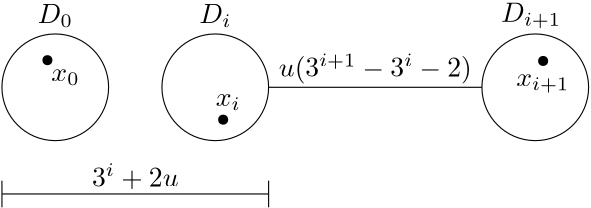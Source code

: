 <?xml version="1.0"?>
<!DOCTYPE ipe SYSTEM "ipe.dtd">
<ipe version="70010" creator="Ipe 7.0.10">
<info created="D:20120217155053" modified="D:20120221133825"/>
<ipestyle name="basic">
<symbol name="arrow/arc(spx)">
<path stroke="sym-stroke" fill="sym-stroke" pen="sym-pen">
0 0 m
-1 0.333 l
-1 -0.333 l
h
</path>
</symbol>
<symbol name="arrow/farc(spx)">
<path stroke="sym-stroke" fill="white" pen="sym-pen">
0 0 m
-1 0.333 l
-1 -0.333 l
h
</path>
</symbol>
<symbol name="mark/circle(sx)" transformations="translations">
<path fill="sym-stroke">
0.6 0 0 0.6 0 0 e
0.4 0 0 0.4 0 0 e
</path>
</symbol>
<symbol name="mark/disk(sx)" transformations="translations">
<path fill="sym-stroke">
0.6 0 0 0.6 0 0 e
</path>
</symbol>
<symbol name="mark/fdisk(sfx)" transformations="translations">
<group>
<path fill="sym-stroke" fillrule="eofill">
0.6 0 0 0.6 0 0 e
0.4 0 0 0.4 0 0 e
</path>
<path fill="sym-fill">
0.4 0 0 0.4 0 0 e
</path>
</group>
</symbol>
<symbol name="mark/box(sx)" transformations="translations">
<path fill="sym-stroke" fillrule="eofill">
-0.6 -0.6 m
0.6 -0.6 l
0.6 0.6 l
-0.6 0.6 l
h
-0.4 -0.4 m
0.4 -0.4 l
0.4 0.4 l
-0.4 0.4 l
h
</path>
</symbol>
<symbol name="mark/square(sx)" transformations="translations">
<path fill="sym-stroke">
-0.6 -0.6 m
0.6 -0.6 l
0.6 0.6 l
-0.6 0.6 l
h
</path>
</symbol>
<symbol name="mark/fsquare(sfx)" transformations="translations">
<group>
<path fill="sym-stroke" fillrule="eofill">
-0.6 -0.6 m
0.6 -0.6 l
0.6 0.6 l
-0.6 0.6 l
h
-0.4 -0.4 m
0.4 -0.4 l
0.4 0.4 l
-0.4 0.4 l
h
</path>
<path fill="sym-fill">
-0.4 -0.4 m
0.4 -0.4 l
0.4 0.4 l
-0.4 0.4 l
h
</path>
</group>
</symbol>
<symbol name="mark/cross(sx)" transformations="translations">
<group>
<path fill="sym-stroke">
-0.43 -0.57 m
0.57 0.43 l
0.43 0.57 l
-0.57 -0.43 l
h
</path>
<path fill="sym-stroke">
-0.43 0.57 m
0.57 -0.43 l
0.43 -0.57 l
-0.57 0.43 l
h
</path>
</group>
</symbol>
<symbol name="arrow/fnormal(spx)">
<path stroke="sym-stroke" fill="white" pen="sym-pen">
0 0 m
-1 0.333 l
-1 -0.333 l
h
</path>
</symbol>
<symbol name="arrow/pointed(spx)">
<path stroke="sym-stroke" fill="sym-stroke" pen="sym-pen">
0 0 m
-1 0.333 l
-0.8 0 l
-1 -0.333 l
h
</path>
</symbol>
<symbol name="arrow/fpointed(spx)">
<path stroke="sym-stroke" fill="white" pen="sym-pen">
0 0 m
-1 0.333 l
-0.8 0 l
-1 -0.333 l
h
</path>
</symbol>
<symbol name="arrow/linear(spx)">
<path stroke="sym-stroke" pen="sym-pen">
-1 0.333 m
0 0 l
-1 -0.333 l
</path>
</symbol>
<symbol name="arrow/fdouble(spx)">
<path stroke="sym-stroke" fill="white" pen="sym-pen">
0 0 m
-1 0.333 l
-1 -0.333 l
h
-1 0 m
-2 0.333 l
-2 -0.333 l
h
</path>
</symbol>
<symbol name="arrow/double(spx)">
<path stroke="sym-stroke" fill="sym-stroke" pen="sym-pen">
0 0 m
-1 0.333 l
-1 -0.333 l
h
-1 0 m
-2 0.333 l
-2 -0.333 l
h
</path>
</symbol>
<pen name="heavier" value="0.8"/>
<pen name="fat" value="1.2"/>
<pen name="ultrafat" value="2"/>
<symbolsize name="large" value="5"/>
<symbolsize name="small" value="2"/>
<symbolsize name="tiny" value="1.1"/>
<arrowsize name="large" value="10"/>
<arrowsize name="small" value="5"/>
<arrowsize name="tiny" value="3"/>
<color name="red" value="1 0 0"/>
<color name="green" value="0 1 0"/>
<color name="blue" value="0 0 1"/>
<color name="yellow" value="1 1 0"/>
<color name="orange" value="1 0.647 0"/>
<color name="gold" value="1 0.843 0"/>
<color name="purple" value="0.627 0.125 0.941"/>
<color name="gray" value="0.745"/>
<color name="brown" value="0.647 0.165 0.165"/>
<color name="navy" value="0 0 0.502"/>
<color name="pink" value="1 0.753 0.796"/>
<color name="seagreen" value="0.18 0.545 0.341"/>
<color name="turquoise" value="0.251 0.878 0.816"/>
<color name="violet" value="0.933 0.51 0.933"/>
<color name="darkblue" value="0 0 0.545"/>
<color name="darkcyan" value="0 0.545 0.545"/>
<color name="darkgray" value="0.663"/>
<color name="darkgreen" value="0 0.392 0"/>
<color name="darkmagenta" value="0.545 0 0.545"/>
<color name="darkorange" value="1 0.549 0"/>
<color name="darkred" value="0.545 0 0"/>
<color name="lightblue" value="0.678 0.847 0.902"/>
<color name="lightcyan" value="0.878 1 1"/>
<color name="lightgray" value="0.827"/>
<color name="lightgreen" value="0.565 0.933 0.565"/>
<color name="lightyellow" value="1 1 0.878"/>
<dashstyle name="dashed" value="[4] 0"/>
<dashstyle name="dotted" value="[1 3] 0"/>
<dashstyle name="dash dotted" value="[4 2 1 2] 0"/>
<dashstyle name="dash dot dotted" value="[4 2 1 2 1 2] 0"/>
<textsize name="large" value="\large"/>
<textsize name="small" value="\small"/>
<textsize name="tiny" value="\tiny"/>
<textsize name="Large" value="\Large"/>
<textsize name="LARGE" value="\LARGE"/>
<textsize name="huge" value="\huge"/>
<textsize name="Huge" value="\Huge"/>
<textsize name="footnote" value="\footnotesize"/>
<textstyle name="center" begin="\begin{center}" end="\end{center}"/>
<textstyle name="itemize" begin="\begin{itemize}" end="\end{itemize}"/>
<textstyle name="item" begin="\begin{itemize}\item{}" end="\end{itemize}"/>
<gridsize name="4 pts" value="4"/>
<gridsize name="8 pts (~3 mm)" value="8"/>
<gridsize name="16 pts (~6 mm)" value="16"/>
<gridsize name="32 pts (~12 mm)" value="32"/>
<gridsize name="10 pts (~3.5 mm)" value="10"/>
<gridsize name="20 pts (~7 mm)" value="20"/>
<gridsize name="14 pts (~5 mm)" value="14"/>
<gridsize name="28 pts (~10 mm)" value="28"/>
<gridsize name="56 pts (~20 mm)" value="56"/>
<anglesize name="90 deg" value="90"/>
<anglesize name="60 deg" value="60"/>
<anglesize name="45 deg" value="45"/>
<anglesize name="30 deg" value="30"/>
<anglesize name="22.5 deg" value="22.5"/>
<tiling name="falling" angle="-60" step="4" width="1"/>
<tiling name="rising" angle="30" step="4" width="1"/>
</ipestyle>
<page>
<layer name="alpha"/>
<view layers="alpha" active="alpha"/>
<path layer="alpha" matrix="1.2 0 0 1.2 -52.8 -66.2493" stroke="black">
16 0 0 16 192 336 e
</path>
<path matrix="1.2 0 0 1.2 4.8 -66.2493" stroke="black">
16 0 0 16 192 336 e
</path>
<path matrix="1.2 0 0 1.2 120 -66.2493" stroke="black">
16 0 0 16 192 336 e
</path>
<path matrix="1.2 0 0 1.2 -52.8 -66.2493" stroke="black">
256 336 m
320 336 l
</path>
<text matrix="1.2 0 0 1.2 -68.335 -62.3429" transformations="translations" pos="272 336" stroke="black" type="label" width="69.47" height="8.231" depth="2.49" valign="baseline">$u(3^{i+1}-3^{i}-2)$</text>
<text matrix="1.2 0 0 1.2 -54.233 -36.9587" transformations="translations" pos="187.895 330.857" stroke="black" type="label" width="12.718" height="6.812" depth="1.49" valign="baseline">$D_0$</text>
<text matrix="1.2 0 0 1.2 -55.5921 -39.6898" transformations="translations" pos="237.508 333.133" stroke="black" type="label" width="11.565" height="6.812" depth="1.49" valign="baseline">$D_i$</text>
<text matrix="1.2 0 0 1.2 -63.2464 -39.1918" transformations="translations" pos="334.458 333.133" stroke="black" type="label" width="21.652" height="6.812" depth="2.32" valign="baseline">$D_{i+1}$</text>
<path matrix="1.2 0 0 1.2 -52.8 -66.2493" stroke="black">
176 304 m
256 304 l
</path>
<text matrix="1.2 0 0 1.2 -58.7795 -63.5183" transformations="translations" pos="208 304" stroke="black" type="label" width="31.159" height="8.23" depth="0.83" valign="baseline">$3^{i}+2u$</text>
<path matrix="0.6 0 0 0.6 81.6 149.751" stroke="black">
128 240 m
128 256 l
</path>
<path matrix="0.6 0 0 0.6 177.6 149.751" stroke="black">
128 240 m
128 256 l
</path>
<use matrix="1.2 0 0 1.2 -52.8 -66.2493" name="mark/disk(sx)" pos="189.646 344.137" size="normal" stroke="black"/>
<use matrix="1.2 0 0 1.2 -52.8 -66.2493" name="mark/disk(sx)" pos="242.364 326.292" size="normal" stroke="black"/>
<use matrix="1.2 0 0 1.2 -52.8 -66.2493" name="mark/disk(sx)" pos="338.354 343.903" size="normal" stroke="black"/>
<text matrix="1.2 0 0 1.2 -55.7392 -73.5272" transformations="translations" pos="193.262 343.903" stroke="black" type="label" width="10.163" height="4.294" depth="1.49" valign="baseline">$x_0$</text>
<text matrix="1.2 0 0 1.2 -44.8223 -61.9105" transformations="translations" pos="233.5 326.758" stroke="black" type="label" width="9.011" height="4.294" depth="1.49" valign="baseline">$x_i$</text>
<text matrix="1.2 0 0 1.2 -54.7594 -67.9288" transformations="translations" pos="331.939 337.722" stroke="black" type="label" width="19.098" height="4.294" depth="2.32" valign="baseline">$x_{i+1}$</text>
</page>
</ipe>
